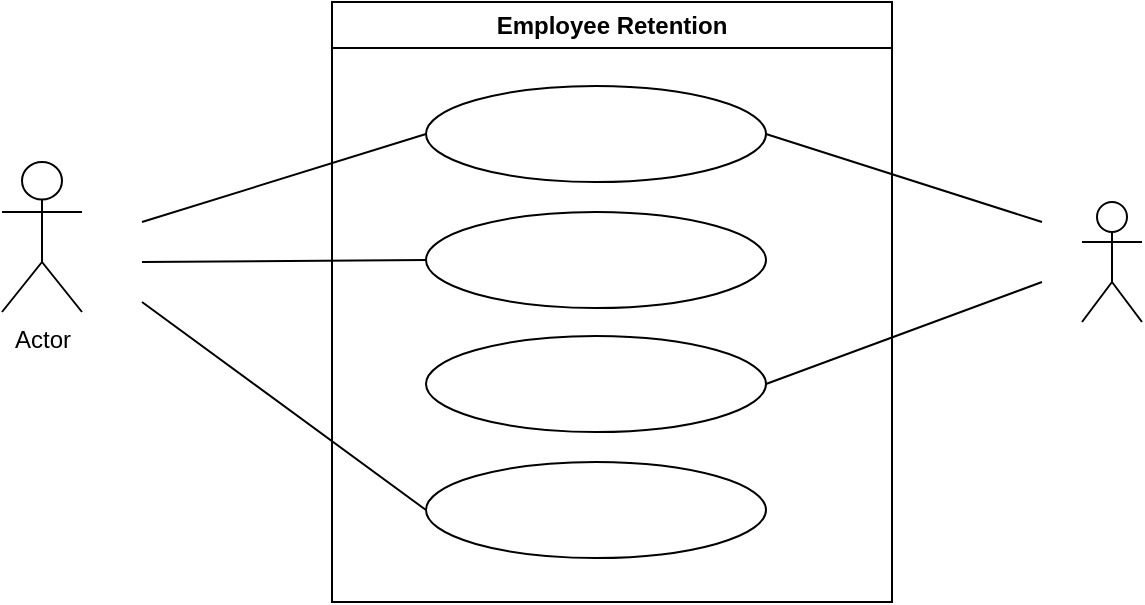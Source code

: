 <mxfile version="16.5.1" type="device"><diagram name="Page-1" id="e7e014a7-5840-1c2e-5031-d8a46d1fe8dd"><mxGraphModel dx="1038" dy="641" grid="1" gridSize="10" guides="1" tooltips="1" connect="1" arrows="1" fold="1" page="1" pageScale="1" pageWidth="1169" pageHeight="826" background="none" math="0" shadow="0"><root><mxCell id="0"/><mxCell id="1" parent="0"/><mxCell id="4" value="Employee Retention" style="swimlane;whiteSpace=wrap" parent="1" vertex="1"><mxGeometry x="445" y="110" width="280" height="300" as="geometry"/></mxCell><mxCell id="Wd6dZNbLFFjYPRBNPs4S-41" value="" style="ellipse;whiteSpace=wrap;html=1;" parent="4" vertex="1"><mxGeometry x="47" y="105" width="170" height="48" as="geometry"/></mxCell><mxCell id="Wd6dZNbLFFjYPRBNPs4S-42" value="" style="ellipse;whiteSpace=wrap;html=1;" parent="4" vertex="1"><mxGeometry x="47" y="42" width="170" height="48" as="geometry"/></mxCell><mxCell id="Wd6dZNbLFFjYPRBNPs4S-46" value="" style="ellipse;whiteSpace=wrap;html=1;" parent="4" vertex="1"><mxGeometry x="47" y="230" width="170" height="48" as="geometry"/></mxCell><mxCell id="Wd6dZNbLFFjYPRBNPs4S-55" value="" style="ellipse;whiteSpace=wrap;html=1;" parent="4" vertex="1"><mxGeometry x="47" y="167" width="170" height="48" as="geometry"/></mxCell><mxCell id="Wd6dZNbLFFjYPRBNPs4S-47" value="Actor" style="shape=umlActor;verticalLabelPosition=bottom;verticalAlign=top;html=1;outlineConnect=0;" parent="1" vertex="1"><mxGeometry x="280" y="190" width="40" height="75" as="geometry"/></mxCell><mxCell id="Wd6dZNbLFFjYPRBNPs4S-48" value="" style="endArrow=none;html=1;rounded=0;entryX=0;entryY=0.5;entryDx=0;entryDy=0;" parent="1" target="Wd6dZNbLFFjYPRBNPs4S-42" edge="1"><mxGeometry width="50" height="50" relative="1" as="geometry"><mxPoint x="350" y="220" as="sourcePoint"/><mxPoint x="410" y="370" as="targetPoint"/></mxGeometry></mxCell><mxCell id="Wd6dZNbLFFjYPRBNPs4S-49" value="" style="endArrow=none;html=1;rounded=0;entryX=0;entryY=0.5;entryDx=0;entryDy=0;" parent="1" target="Wd6dZNbLFFjYPRBNPs4S-41" edge="1"><mxGeometry width="50" height="50" relative="1" as="geometry"><mxPoint x="350" y="240" as="sourcePoint"/><mxPoint x="640" y="360" as="targetPoint"/></mxGeometry></mxCell><mxCell id="Wd6dZNbLFFjYPRBNPs4S-50" value="" style="endArrow=none;html=1;rounded=0;exitX=0;exitY=0.5;exitDx=0;exitDy=0;" parent="1" source="Wd6dZNbLFFjYPRBNPs4S-46" edge="1"><mxGeometry width="50" height="50" relative="1" as="geometry"><mxPoint x="590" y="410" as="sourcePoint"/><mxPoint x="350" y="260" as="targetPoint"/></mxGeometry></mxCell><mxCell id="Wd6dZNbLFFjYPRBNPs4S-52" value="" style="shape=umlActor;verticalLabelPosition=bottom;verticalAlign=top;html=1;outlineConnect=0;" parent="1" vertex="1"><mxGeometry x="820" y="210" width="30" height="60" as="geometry"/></mxCell><mxCell id="Wd6dZNbLFFjYPRBNPs4S-53" value="" style="endArrow=none;html=1;rounded=0;entryX=1;entryY=0.5;entryDx=0;entryDy=0;" parent="1" target="Wd6dZNbLFFjYPRBNPs4S-42" edge="1"><mxGeometry width="50" height="50" relative="1" as="geometry"><mxPoint x="800" y="220" as="sourcePoint"/><mxPoint x="640" y="140" as="targetPoint"/></mxGeometry></mxCell><mxCell id="Wd6dZNbLFFjYPRBNPs4S-56" value="" style="endArrow=none;html=1;rounded=0;exitX=1;exitY=0.5;exitDx=0;exitDy=0;" parent="1" source="Wd6dZNbLFFjYPRBNPs4S-55" edge="1"><mxGeometry width="50" height="50" relative="1" as="geometry"><mxPoint x="750" y="330" as="sourcePoint"/><mxPoint x="800" y="250" as="targetPoint"/></mxGeometry></mxCell></root></mxGraphModel></diagram></mxfile>